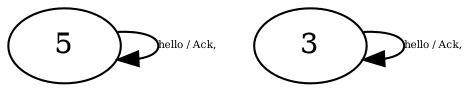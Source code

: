 digraph "Automata" { 
	 "5" [shape=ellipse,style=filled,fillcolor=white,URL="5"];
	 "3" [shape=ellipse,style=filled,fillcolor=white,URL="3"];
	 "5"->"5" [fontsize=5,label="hello / Ack,",URL="t75"];
	 "3"->"3" [fontsize=5,label="hello / Ack,",URL="t45"];
}
